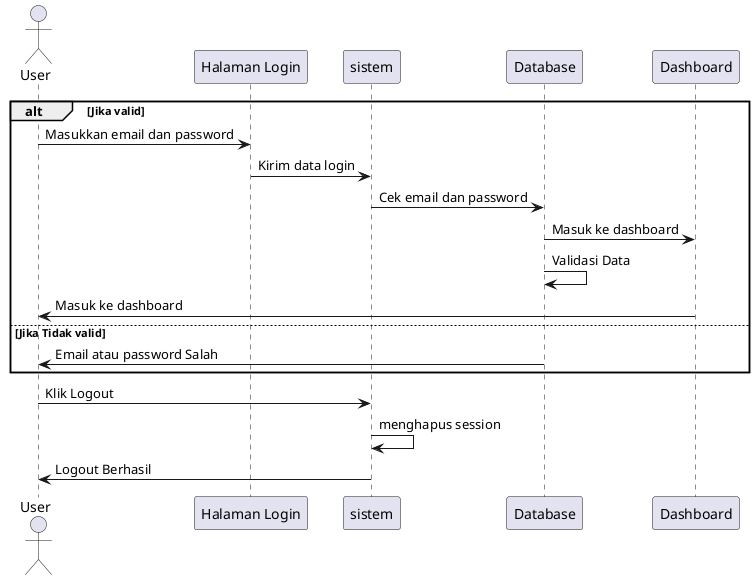 @startuml
actor User
participant "Halaman Login" as LoginPage
participant "sistem" as System 
participant "Database" as DB
participant "Dashboard" as Dash

alt Jika valid
    User-> LoginPage: Masukkan email dan password
    LoginPage -> System: Kirim data login
    System -> DB: Cek email dan password
    DB ->  Dash: Masuk ke dashboard
    DB -> DB: Validasi Data
    Dash -> User: Masuk ke dashboard

else Jika Tidak valid
    DB -> User: Email atau password Salah
end

User -> System: Klik Logout
System -> System: menghapus session
System -> User: Logout Berhasil


@enduml